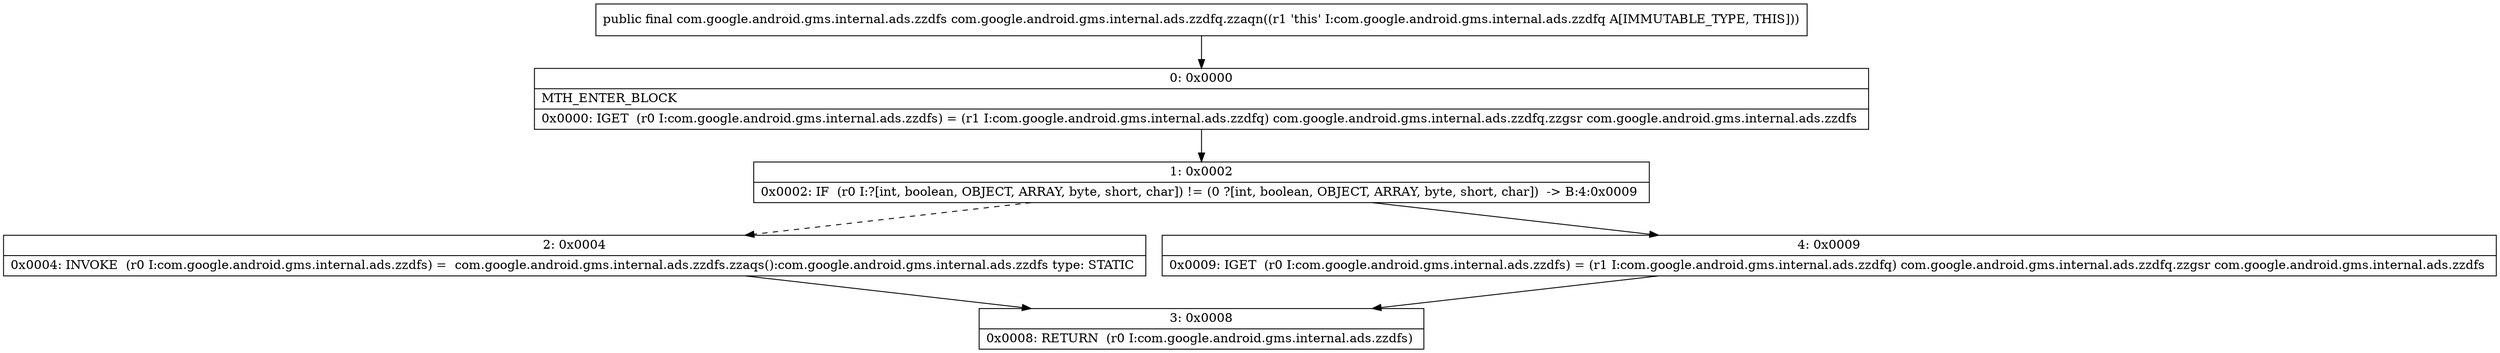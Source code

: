 digraph "CFG forcom.google.android.gms.internal.ads.zzdfq.zzaqn()Lcom\/google\/android\/gms\/internal\/ads\/zzdfs;" {
Node_0 [shape=record,label="{0\:\ 0x0000|MTH_ENTER_BLOCK\l|0x0000: IGET  (r0 I:com.google.android.gms.internal.ads.zzdfs) = (r1 I:com.google.android.gms.internal.ads.zzdfq) com.google.android.gms.internal.ads.zzdfq.zzgsr com.google.android.gms.internal.ads.zzdfs \l}"];
Node_1 [shape=record,label="{1\:\ 0x0002|0x0002: IF  (r0 I:?[int, boolean, OBJECT, ARRAY, byte, short, char]) != (0 ?[int, boolean, OBJECT, ARRAY, byte, short, char])  \-\> B:4:0x0009 \l}"];
Node_2 [shape=record,label="{2\:\ 0x0004|0x0004: INVOKE  (r0 I:com.google.android.gms.internal.ads.zzdfs) =  com.google.android.gms.internal.ads.zzdfs.zzaqs():com.google.android.gms.internal.ads.zzdfs type: STATIC \l}"];
Node_3 [shape=record,label="{3\:\ 0x0008|0x0008: RETURN  (r0 I:com.google.android.gms.internal.ads.zzdfs) \l}"];
Node_4 [shape=record,label="{4\:\ 0x0009|0x0009: IGET  (r0 I:com.google.android.gms.internal.ads.zzdfs) = (r1 I:com.google.android.gms.internal.ads.zzdfq) com.google.android.gms.internal.ads.zzdfq.zzgsr com.google.android.gms.internal.ads.zzdfs \l}"];
MethodNode[shape=record,label="{public final com.google.android.gms.internal.ads.zzdfs com.google.android.gms.internal.ads.zzdfq.zzaqn((r1 'this' I:com.google.android.gms.internal.ads.zzdfq A[IMMUTABLE_TYPE, THIS])) }"];
MethodNode -> Node_0;
Node_0 -> Node_1;
Node_1 -> Node_2[style=dashed];
Node_1 -> Node_4;
Node_2 -> Node_3;
Node_4 -> Node_3;
}

